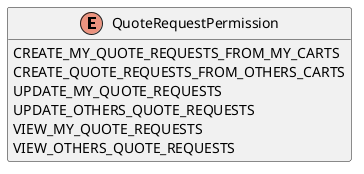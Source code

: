 @startuml

hide methods
enum QuoteRequestPermission {
    CREATE_MY_QUOTE_REQUESTS_FROM_MY_CARTS
    CREATE_QUOTE_REQUESTS_FROM_OTHERS_CARTS
    UPDATE_MY_QUOTE_REQUESTS
    UPDATE_OTHERS_QUOTE_REQUESTS
    VIEW_MY_QUOTE_REQUESTS
    VIEW_OTHERS_QUOTE_REQUESTS
}


@enduml
